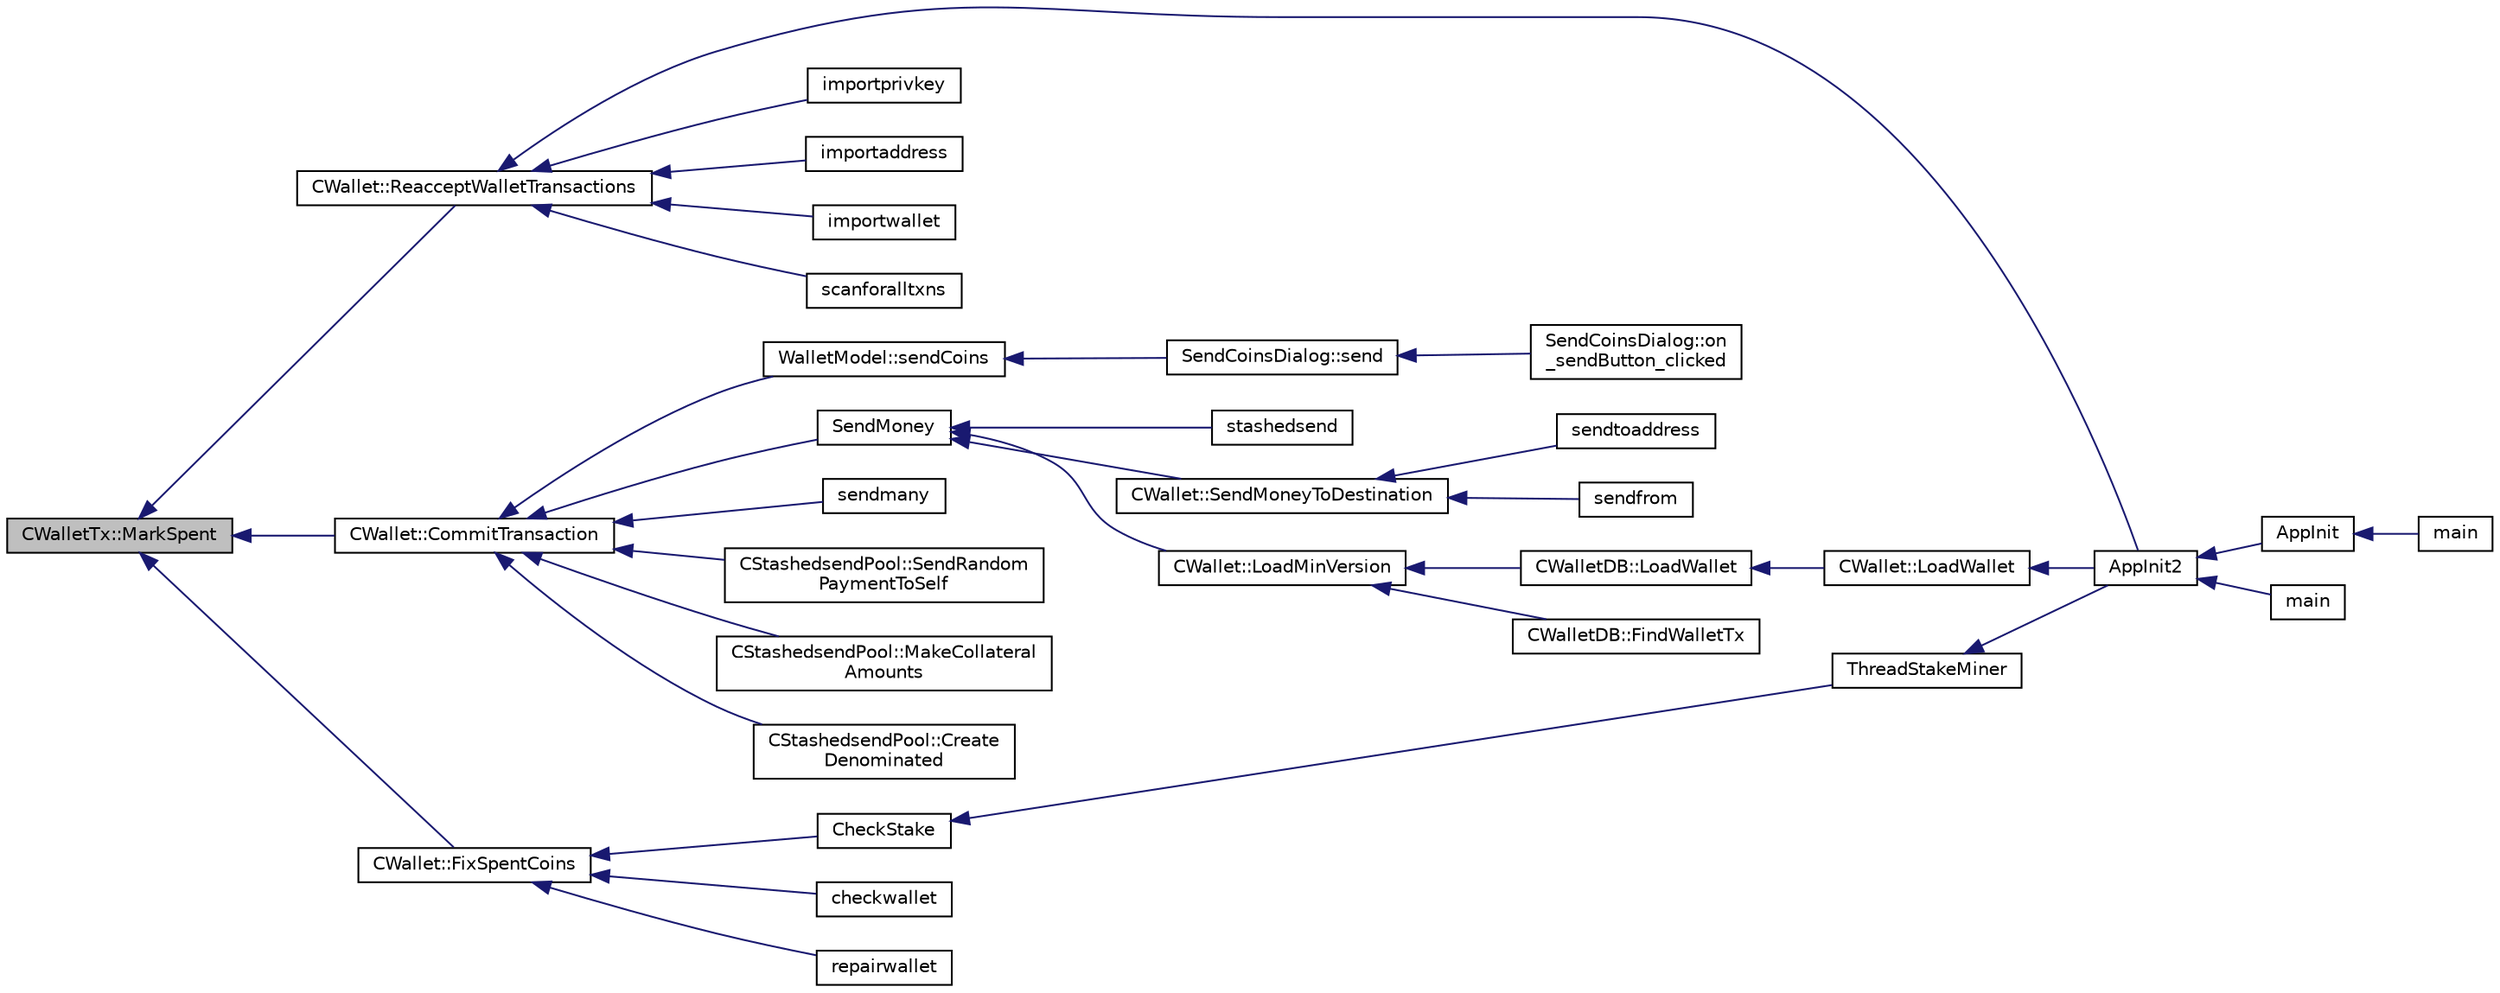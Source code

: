 digraph "CWalletTx::MarkSpent"
{
  edge [fontname="Helvetica",fontsize="10",labelfontname="Helvetica",labelfontsize="10"];
  node [fontname="Helvetica",fontsize="10",shape=record];
  rankdir="LR";
  Node734 [label="CWalletTx::MarkSpent",height=0.2,width=0.4,color="black", fillcolor="grey75", style="filled", fontcolor="black"];
  Node734 -> Node735 [dir="back",color="midnightblue",fontsize="10",style="solid",fontname="Helvetica"];
  Node735 [label="CWallet::ReacceptWalletTransactions",height=0.2,width=0.4,color="black", fillcolor="white", style="filled",URL="$d2/de5/class_c_wallet.html#a796c23450c8482e10e0c75ae5c1fa8ed"];
  Node735 -> Node736 [dir="back",color="midnightblue",fontsize="10",style="solid",fontname="Helvetica"];
  Node736 [label="AppInit2",height=0.2,width=0.4,color="black", fillcolor="white", style="filled",URL="$d8/dc0/init_8h.html#a1a4c1bfbf6ba1db77e988b89b9cadfd3",tooltip="Initialize ion. "];
  Node736 -> Node737 [dir="back",color="midnightblue",fontsize="10",style="solid",fontname="Helvetica"];
  Node737 [label="AppInit",height=0.2,width=0.4,color="black", fillcolor="white", style="filled",URL="$d4/d35/iond_8cpp.html#ac59316b767e6984e1285f0531275286b"];
  Node737 -> Node738 [dir="back",color="midnightblue",fontsize="10",style="solid",fontname="Helvetica"];
  Node738 [label="main",height=0.2,width=0.4,color="black", fillcolor="white", style="filled",URL="$d4/d35/iond_8cpp.html#a0ddf1224851353fc92bfbff6f499fa97"];
  Node736 -> Node739 [dir="back",color="midnightblue",fontsize="10",style="solid",fontname="Helvetica"];
  Node739 [label="main",height=0.2,width=0.4,color="black", fillcolor="white", style="filled",URL="$d5/d2d/ion_8cpp.html#a0ddf1224851353fc92bfbff6f499fa97"];
  Node735 -> Node740 [dir="back",color="midnightblue",fontsize="10",style="solid",fontname="Helvetica"];
  Node740 [label="importprivkey",height=0.2,width=0.4,color="black", fillcolor="white", style="filled",URL="$dc/dbf/rpcdump_8cpp.html#a3a6fdb974fce01220a895393d444e981"];
  Node735 -> Node741 [dir="back",color="midnightblue",fontsize="10",style="solid",fontname="Helvetica"];
  Node741 [label="importaddress",height=0.2,width=0.4,color="black", fillcolor="white", style="filled",URL="$dc/dbf/rpcdump_8cpp.html#a457bc572859c8265c72a0afd1a6db56c"];
  Node735 -> Node742 [dir="back",color="midnightblue",fontsize="10",style="solid",fontname="Helvetica"];
  Node742 [label="importwallet",height=0.2,width=0.4,color="black", fillcolor="white", style="filled",URL="$dc/dbf/rpcdump_8cpp.html#a2566d5c9dd1938b74e70398cdb3ac5c1"];
  Node735 -> Node743 [dir="back",color="midnightblue",fontsize="10",style="solid",fontname="Helvetica"];
  Node743 [label="scanforalltxns",height=0.2,width=0.4,color="black", fillcolor="white", style="filled",URL="$df/d1d/rpcwallet_8cpp.html#a798669ad37caa71ddd18f73bc5aa5841"];
  Node734 -> Node744 [dir="back",color="midnightblue",fontsize="10",style="solid",fontname="Helvetica"];
  Node744 [label="CWallet::CommitTransaction",height=0.2,width=0.4,color="black", fillcolor="white", style="filled",URL="$d2/de5/class_c_wallet.html#aa13fbeaebd271f910a54cc5b82d73fde"];
  Node744 -> Node745 [dir="back",color="midnightblue",fontsize="10",style="solid",fontname="Helvetica"];
  Node745 [label="WalletModel::sendCoins",height=0.2,width=0.4,color="black", fillcolor="white", style="filled",URL="$d4/d27/class_wallet_model.html#a053fb3ff2b8b0347f83e6bb591126746"];
  Node745 -> Node746 [dir="back",color="midnightblue",fontsize="10",style="solid",fontname="Helvetica"];
  Node746 [label="SendCoinsDialog::send",height=0.2,width=0.4,color="black", fillcolor="white", style="filled",URL="$d6/de6/class_send_coins_dialog.html#afd8d436a16ea7dba1276e8fdfdc8b2d3"];
  Node746 -> Node747 [dir="back",color="midnightblue",fontsize="10",style="solid",fontname="Helvetica"];
  Node747 [label="SendCoinsDialog::on\l_sendButton_clicked",height=0.2,width=0.4,color="black", fillcolor="white", style="filled",URL="$d6/de6/class_send_coins_dialog.html#a2cab7cf9ea5040b9e2189297f7d3c764"];
  Node744 -> Node748 [dir="back",color="midnightblue",fontsize="10",style="solid",fontname="Helvetica"];
  Node748 [label="SendMoney",height=0.2,width=0.4,color="black", fillcolor="white", style="filled",URL="$d5/d6b/rpcstashedsend_8cpp.html#a49669702f73a24c1d1dc5a08d7c0785f"];
  Node748 -> Node749 [dir="back",color="midnightblue",fontsize="10",style="solid",fontname="Helvetica"];
  Node749 [label="stashedsend",height=0.2,width=0.4,color="black", fillcolor="white", style="filled",URL="$d5/d6b/rpcstashedsend_8cpp.html#a5a7cb1ad55aeaa8bcbb5172e9153a75a"];
  Node748 -> Node750 [dir="back",color="midnightblue",fontsize="10",style="solid",fontname="Helvetica"];
  Node750 [label="CWallet::SendMoneyToDestination",height=0.2,width=0.4,color="black", fillcolor="white", style="filled",URL="$d2/de5/class_c_wallet.html#aad5d55fc472f6b9ccbec5af0a7246d60"];
  Node750 -> Node751 [dir="back",color="midnightblue",fontsize="10",style="solid",fontname="Helvetica"];
  Node751 [label="sendtoaddress",height=0.2,width=0.4,color="black", fillcolor="white", style="filled",URL="$df/d1d/rpcwallet_8cpp.html#a134064858f9cfa4775a6ae34cac2b133"];
  Node750 -> Node752 [dir="back",color="midnightblue",fontsize="10",style="solid",fontname="Helvetica"];
  Node752 [label="sendfrom",height=0.2,width=0.4,color="black", fillcolor="white", style="filled",URL="$df/d1d/rpcwallet_8cpp.html#a845eaefd9ec7752b1145c183205524d0"];
  Node748 -> Node753 [dir="back",color="midnightblue",fontsize="10",style="solid",fontname="Helvetica"];
  Node753 [label="CWallet::LoadMinVersion",height=0.2,width=0.4,color="black", fillcolor="white", style="filled",URL="$d2/de5/class_c_wallet.html#a88317da8dab80135b8db73e945e15b60"];
  Node753 -> Node754 [dir="back",color="midnightblue",fontsize="10",style="solid",fontname="Helvetica"];
  Node754 [label="CWalletDB::LoadWallet",height=0.2,width=0.4,color="black", fillcolor="white", style="filled",URL="$d4/d90/class_c_wallet_d_b.html#a14f26e53502d1a60dd2b034f830acf03"];
  Node754 -> Node755 [dir="back",color="midnightblue",fontsize="10",style="solid",fontname="Helvetica"];
  Node755 [label="CWallet::LoadWallet",height=0.2,width=0.4,color="black", fillcolor="white", style="filled",URL="$d2/de5/class_c_wallet.html#a5d7b244b8ed0cbe24233ee0b6ca3cae0"];
  Node755 -> Node736 [dir="back",color="midnightblue",fontsize="10",style="solid",fontname="Helvetica"];
  Node753 -> Node756 [dir="back",color="midnightblue",fontsize="10",style="solid",fontname="Helvetica"];
  Node756 [label="CWalletDB::FindWalletTx",height=0.2,width=0.4,color="black", fillcolor="white", style="filled",URL="$d4/d90/class_c_wallet_d_b.html#abaf9ab57bf283b3d929383b0b99940bd"];
  Node744 -> Node757 [dir="back",color="midnightblue",fontsize="10",style="solid",fontname="Helvetica"];
  Node757 [label="sendmany",height=0.2,width=0.4,color="black", fillcolor="white", style="filled",URL="$df/d1d/rpcwallet_8cpp.html#adeb5f23f20fb4e589dab23cadf75c92d"];
  Node744 -> Node758 [dir="back",color="midnightblue",fontsize="10",style="solid",fontname="Helvetica"];
  Node758 [label="CStashedsendPool::SendRandom\lPaymentToSelf",height=0.2,width=0.4,color="black", fillcolor="white", style="filled",URL="$dd/d8a/class_c_stashedsend_pool.html#acd9417cd11b55cbec6a04a41fbbba939",tooltip="Used for liquidity providers. "];
  Node744 -> Node759 [dir="back",color="midnightblue",fontsize="10",style="solid",fontname="Helvetica"];
  Node759 [label="CStashedsendPool::MakeCollateral\lAmounts",height=0.2,width=0.4,color="black", fillcolor="white", style="filled",URL="$dd/d8a/class_c_stashedsend_pool.html#af475cbfebb9c64e9e7b831f2415d921c",tooltip="Split up large inputs or make fee sized inputs. "];
  Node744 -> Node760 [dir="back",color="midnightblue",fontsize="10",style="solid",fontname="Helvetica"];
  Node760 [label="CStashedsendPool::Create\lDenominated",height=0.2,width=0.4,color="black", fillcolor="white", style="filled",URL="$dd/d8a/class_c_stashedsend_pool.html#a02b3808e3653ed966b4c60874a137490"];
  Node734 -> Node761 [dir="back",color="midnightblue",fontsize="10",style="solid",fontname="Helvetica"];
  Node761 [label="CWallet::FixSpentCoins",height=0.2,width=0.4,color="black", fillcolor="white", style="filled",URL="$d2/de5/class_c_wallet.html#a241637cb0e658b5980037e1490d31b11"];
  Node761 -> Node762 [dir="back",color="midnightblue",fontsize="10",style="solid",fontname="Helvetica"];
  Node762 [label="CheckStake",height=0.2,width=0.4,color="black", fillcolor="white", style="filled",URL="$de/d13/miner_8h.html#a68be4bcfa03b86095641eac5ca996fed",tooltip="Check mined proof-of-stake block. "];
  Node762 -> Node763 [dir="back",color="midnightblue",fontsize="10",style="solid",fontname="Helvetica"];
  Node763 [label="ThreadStakeMiner",height=0.2,width=0.4,color="black", fillcolor="white", style="filled",URL="$d6/de3/miner_8cpp.html#a31faece5ef0e403969b3d3debd79b352"];
  Node763 -> Node736 [dir="back",color="midnightblue",fontsize="10",style="solid",fontname="Helvetica"];
  Node761 -> Node764 [dir="back",color="midnightblue",fontsize="10",style="solid",fontname="Helvetica"];
  Node764 [label="checkwallet",height=0.2,width=0.4,color="black", fillcolor="white", style="filled",URL="$df/d1d/rpcwallet_8cpp.html#ac95c27d6c75d33b4b348e5a1dc3e8373"];
  Node761 -> Node765 [dir="back",color="midnightblue",fontsize="10",style="solid",fontname="Helvetica"];
  Node765 [label="repairwallet",height=0.2,width=0.4,color="black", fillcolor="white", style="filled",URL="$df/d1d/rpcwallet_8cpp.html#a108a0edf8845aea1cb901523c05bb9ea"];
}
